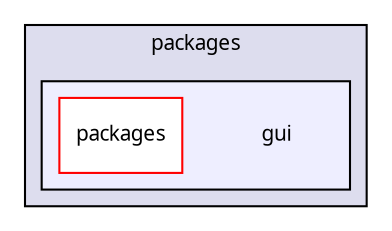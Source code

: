 digraph "packages/gui/" {
  compound=true
  node [ fontsize="10", fontname="FreeSans.ttf"];
  edge [ labelfontsize="10", labelfontname="FreeSans.ttf"];
  subgraph clusterdir_93501a11e921083efbd154e0cdff5f10 {
    graph [ bgcolor="#ddddee", pencolor="black", label="packages" fontname="FreeSans.ttf", fontsize="10", URL="dir_93501a11e921083efbd154e0cdff5f10.html"]
  subgraph clusterdir_6e11b47f71b207b27145207ea75fef9e {
    graph [ bgcolor="#eeeeff", pencolor="black", label="" URL="dir_6e11b47f71b207b27145207ea75fef9e.html"];
    dir_6e11b47f71b207b27145207ea75fef9e [shape=plaintext label="gui"];
    dir_22da140b0ceba9af8df63b75c08d8cba [shape=box label="packages" color="red" fillcolor="white" style="filled" URL="dir_22da140b0ceba9af8df63b75c08d8cba.html"];
  }
  }
}
